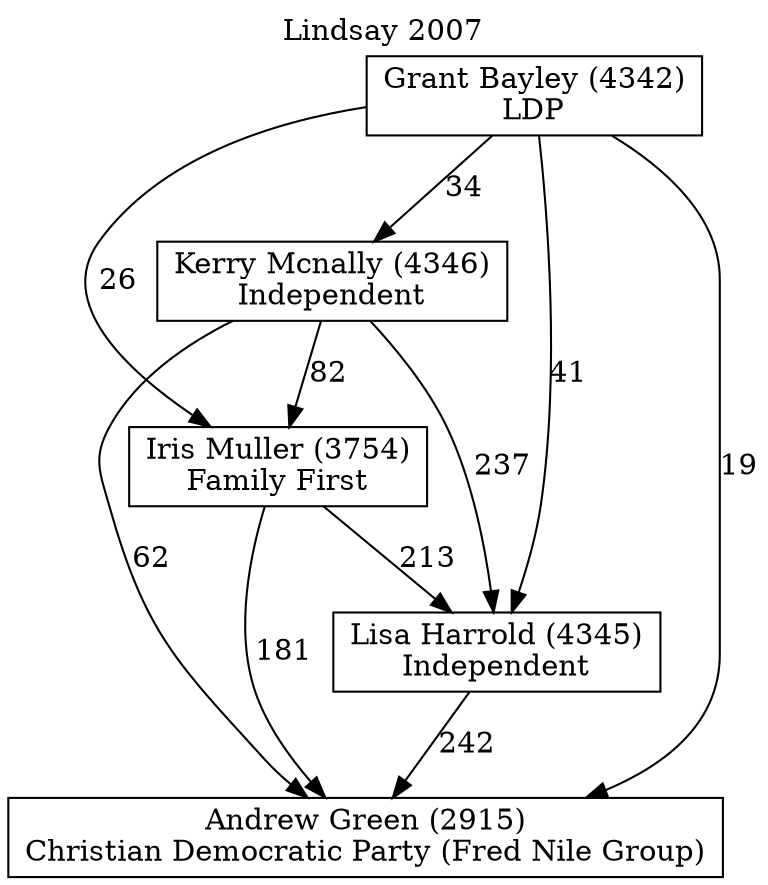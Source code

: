 // House preference flow
digraph "Andrew Green (2915)_Lindsay_2007" {
	graph [label="Lindsay 2007" labelloc=t mclimit=10]
	node [shape=box]
	"Andrew Green (2915)" [label="Andrew Green (2915)
Christian Democratic Party (Fred Nile Group)"]
	"Lisa Harrold (4345)" [label="Lisa Harrold (4345)
Independent"]
	"Iris Muller (3754)" [label="Iris Muller (3754)
Family First"]
	"Kerry Mcnally (4346)" [label="Kerry Mcnally (4346)
Independent"]
	"Grant Bayley (4342)" [label="Grant Bayley (4342)
LDP"]
	"Lisa Harrold (4345)" -> "Andrew Green (2915)" [label=242]
	"Iris Muller (3754)" -> "Lisa Harrold (4345)" [label=213]
	"Kerry Mcnally (4346)" -> "Iris Muller (3754)" [label=82]
	"Grant Bayley (4342)" -> "Kerry Mcnally (4346)" [label=34]
	"Iris Muller (3754)" -> "Andrew Green (2915)" [label=181]
	"Kerry Mcnally (4346)" -> "Andrew Green (2915)" [label=62]
	"Grant Bayley (4342)" -> "Andrew Green (2915)" [label=19]
	"Grant Bayley (4342)" -> "Iris Muller (3754)" [label=26]
	"Kerry Mcnally (4346)" -> "Lisa Harrold (4345)" [label=237]
	"Grant Bayley (4342)" -> "Lisa Harrold (4345)" [label=41]
}
